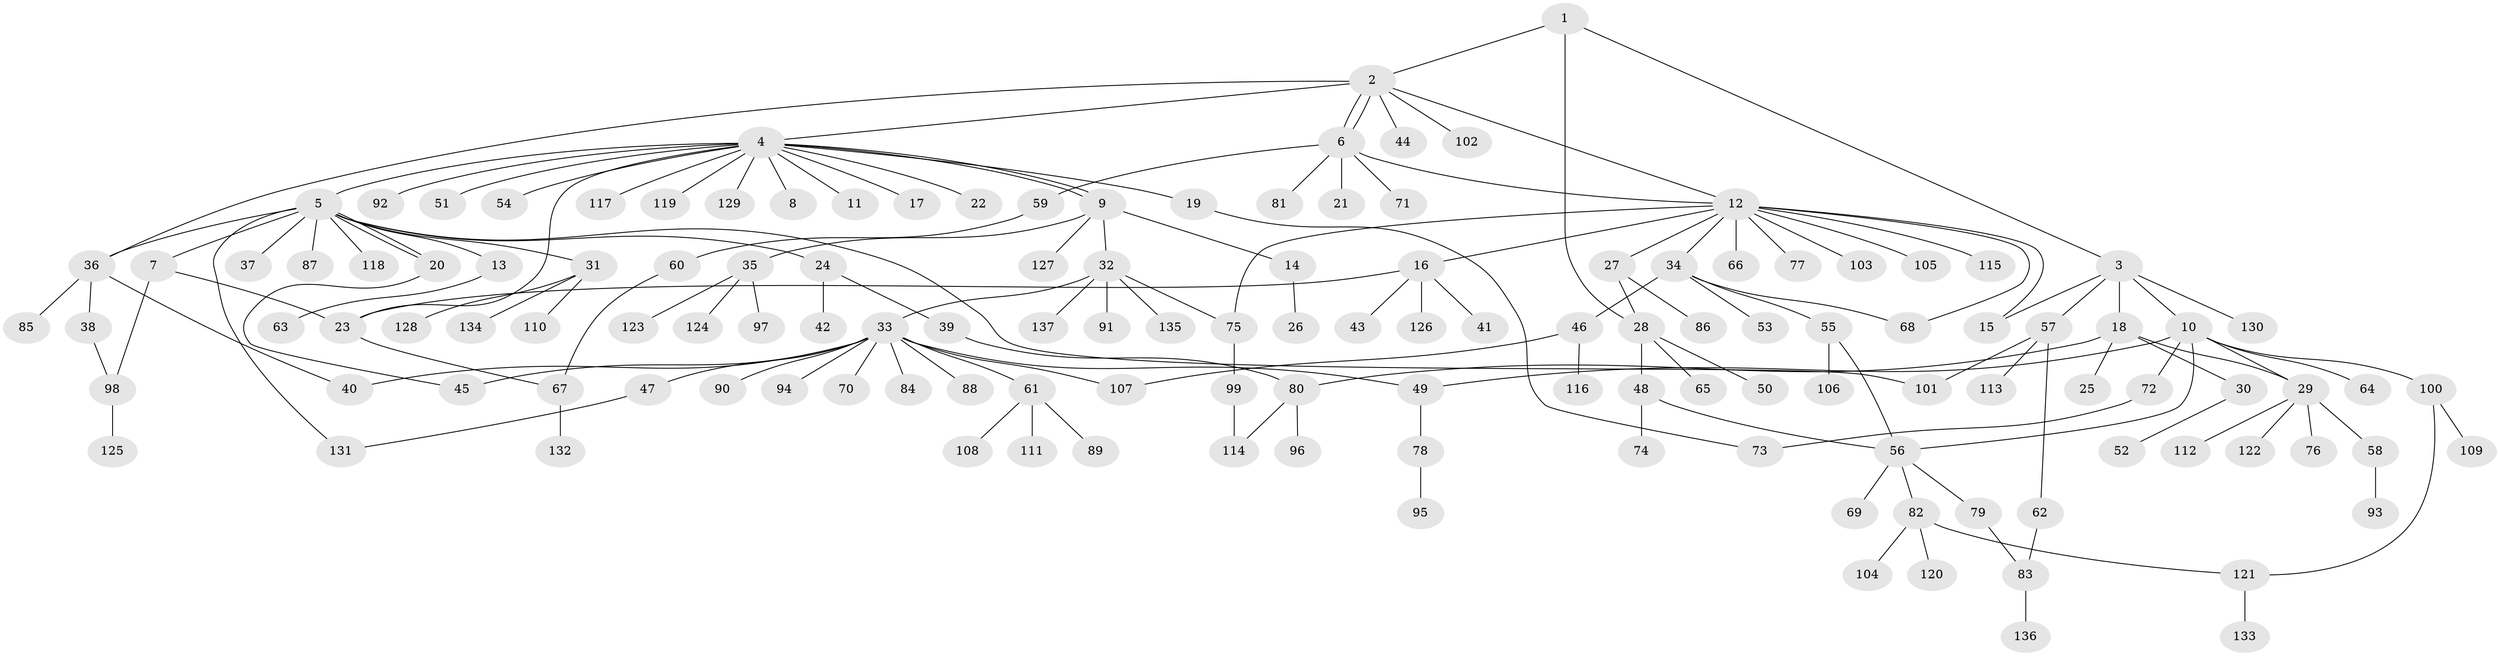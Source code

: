 // Generated by graph-tools (version 1.1) at 2025/46/03/09/25 04:46:50]
// undirected, 137 vertices, 163 edges
graph export_dot {
graph [start="1"]
  node [color=gray90,style=filled];
  1;
  2;
  3;
  4;
  5;
  6;
  7;
  8;
  9;
  10;
  11;
  12;
  13;
  14;
  15;
  16;
  17;
  18;
  19;
  20;
  21;
  22;
  23;
  24;
  25;
  26;
  27;
  28;
  29;
  30;
  31;
  32;
  33;
  34;
  35;
  36;
  37;
  38;
  39;
  40;
  41;
  42;
  43;
  44;
  45;
  46;
  47;
  48;
  49;
  50;
  51;
  52;
  53;
  54;
  55;
  56;
  57;
  58;
  59;
  60;
  61;
  62;
  63;
  64;
  65;
  66;
  67;
  68;
  69;
  70;
  71;
  72;
  73;
  74;
  75;
  76;
  77;
  78;
  79;
  80;
  81;
  82;
  83;
  84;
  85;
  86;
  87;
  88;
  89;
  90;
  91;
  92;
  93;
  94;
  95;
  96;
  97;
  98;
  99;
  100;
  101;
  102;
  103;
  104;
  105;
  106;
  107;
  108;
  109;
  110;
  111;
  112;
  113;
  114;
  115;
  116;
  117;
  118;
  119;
  120;
  121;
  122;
  123;
  124;
  125;
  126;
  127;
  128;
  129;
  130;
  131;
  132;
  133;
  134;
  135;
  136;
  137;
  1 -- 2;
  1 -- 3;
  1 -- 28;
  2 -- 4;
  2 -- 6;
  2 -- 6;
  2 -- 12;
  2 -- 36;
  2 -- 44;
  2 -- 102;
  3 -- 10;
  3 -- 15;
  3 -- 18;
  3 -- 57;
  3 -- 130;
  4 -- 5;
  4 -- 8;
  4 -- 9;
  4 -- 9;
  4 -- 11;
  4 -- 17;
  4 -- 19;
  4 -- 22;
  4 -- 23;
  4 -- 51;
  4 -- 54;
  4 -- 92;
  4 -- 117;
  4 -- 119;
  4 -- 129;
  5 -- 7;
  5 -- 13;
  5 -- 20;
  5 -- 20;
  5 -- 24;
  5 -- 31;
  5 -- 36;
  5 -- 37;
  5 -- 87;
  5 -- 101;
  5 -- 118;
  5 -- 131;
  6 -- 12;
  6 -- 21;
  6 -- 59;
  6 -- 71;
  6 -- 81;
  7 -- 23;
  7 -- 98;
  9 -- 14;
  9 -- 32;
  9 -- 35;
  9 -- 127;
  10 -- 29;
  10 -- 49;
  10 -- 56;
  10 -- 64;
  10 -- 72;
  10 -- 100;
  12 -- 15;
  12 -- 16;
  12 -- 27;
  12 -- 34;
  12 -- 66;
  12 -- 68;
  12 -- 75;
  12 -- 77;
  12 -- 103;
  12 -- 105;
  12 -- 115;
  13 -- 63;
  14 -- 26;
  16 -- 23;
  16 -- 41;
  16 -- 43;
  16 -- 126;
  18 -- 25;
  18 -- 29;
  18 -- 30;
  18 -- 80;
  19 -- 73;
  20 -- 45;
  23 -- 67;
  24 -- 39;
  24 -- 42;
  27 -- 28;
  27 -- 86;
  28 -- 48;
  28 -- 50;
  28 -- 65;
  29 -- 58;
  29 -- 76;
  29 -- 112;
  29 -- 122;
  30 -- 52;
  31 -- 110;
  31 -- 128;
  31 -- 134;
  32 -- 33;
  32 -- 75;
  32 -- 91;
  32 -- 135;
  32 -- 137;
  33 -- 40;
  33 -- 45;
  33 -- 47;
  33 -- 49;
  33 -- 61;
  33 -- 70;
  33 -- 84;
  33 -- 88;
  33 -- 90;
  33 -- 94;
  33 -- 107;
  34 -- 46;
  34 -- 53;
  34 -- 55;
  34 -- 68;
  35 -- 97;
  35 -- 123;
  35 -- 124;
  36 -- 38;
  36 -- 40;
  36 -- 85;
  38 -- 98;
  39 -- 80;
  46 -- 107;
  46 -- 116;
  47 -- 131;
  48 -- 56;
  48 -- 74;
  49 -- 78;
  55 -- 56;
  55 -- 106;
  56 -- 69;
  56 -- 79;
  56 -- 82;
  57 -- 62;
  57 -- 101;
  57 -- 113;
  58 -- 93;
  59 -- 60;
  60 -- 67;
  61 -- 89;
  61 -- 108;
  61 -- 111;
  62 -- 83;
  67 -- 132;
  72 -- 73;
  75 -- 99;
  78 -- 95;
  79 -- 83;
  80 -- 96;
  80 -- 114;
  82 -- 104;
  82 -- 120;
  82 -- 121;
  83 -- 136;
  98 -- 125;
  99 -- 114;
  100 -- 109;
  100 -- 121;
  121 -- 133;
}
